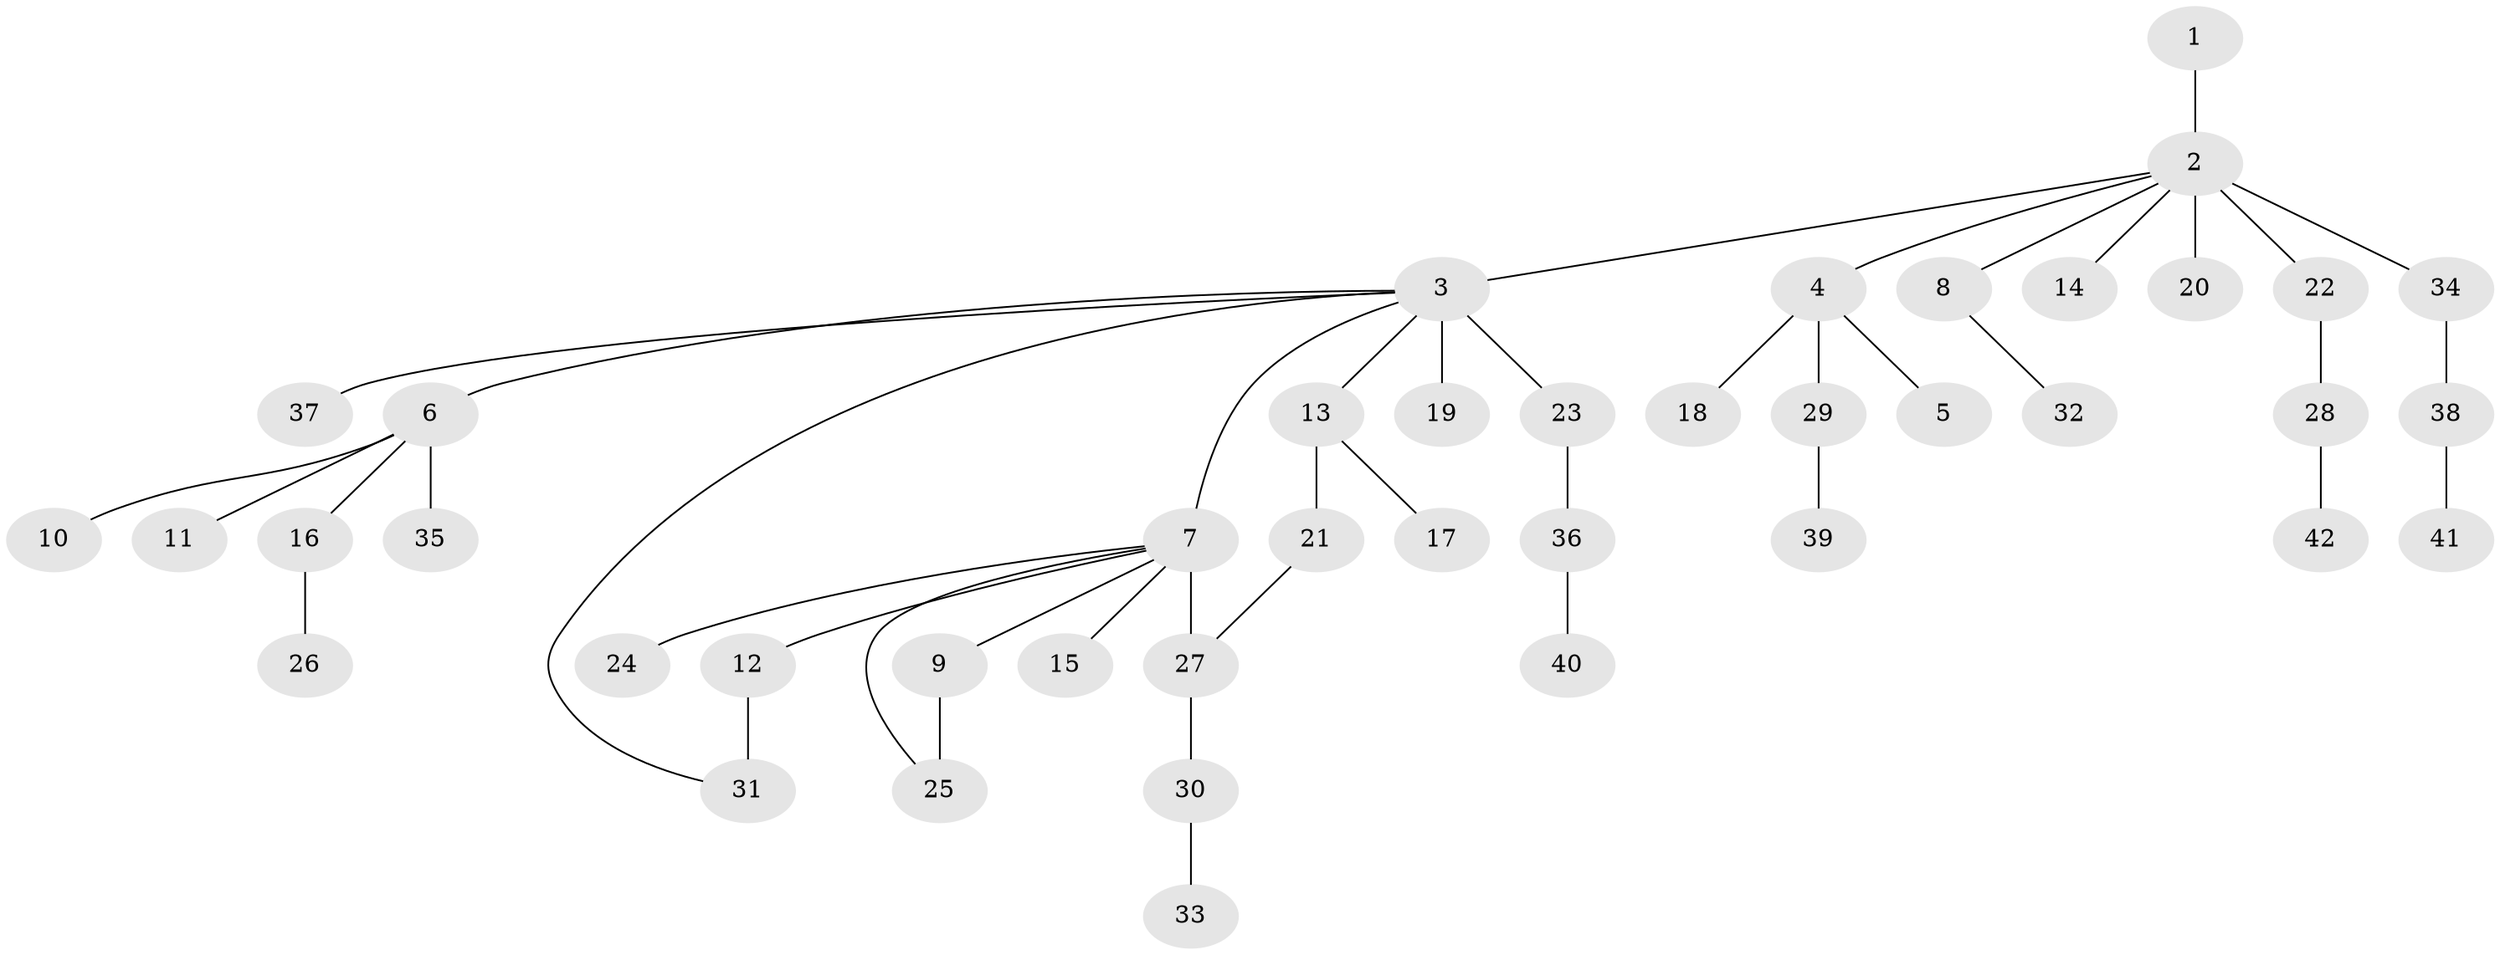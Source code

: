 // original degree distribution, {2: 0.17391304347826086, 17: 0.007246376811594203, 15: 0.007246376811594203, 6: 0.014492753623188406, 8: 0.007246376811594203, 19: 0.007246376811594203, 5: 0.021739130434782608, 7: 0.007246376811594203, 3: 0.06521739130434782, 9: 0.007246376811594203, 4: 0.021739130434782608, 1: 0.6594202898550725}
// Generated by graph-tools (version 1.1) at 2025/50/03/04/25 22:50:20]
// undirected, 42 vertices, 44 edges
graph export_dot {
  node [color=gray90,style=filled];
  1;
  2;
  3;
  4;
  5;
  6;
  7;
  8;
  9;
  10;
  11;
  12;
  13;
  14;
  15;
  16;
  17;
  18;
  19;
  20;
  21;
  22;
  23;
  24;
  25;
  26;
  27;
  28;
  29;
  30;
  31;
  32;
  33;
  34;
  35;
  36;
  37;
  38;
  39;
  40;
  41;
  42;
  1 -- 2 [weight=1.0];
  2 -- 3 [weight=1.0];
  2 -- 4 [weight=1.0];
  2 -- 8 [weight=1.0];
  2 -- 14 [weight=1.0];
  2 -- 20 [weight=8.0];
  2 -- 22 [weight=1.0];
  2 -- 34 [weight=1.0];
  3 -- 6 [weight=1.0];
  3 -- 7 [weight=1.0];
  3 -- 13 [weight=1.0];
  3 -- 19 [weight=6.0];
  3 -- 23 [weight=1.0];
  3 -- 31 [weight=1.0];
  3 -- 37 [weight=1.0];
  4 -- 5 [weight=1.0];
  4 -- 18 [weight=1.0];
  4 -- 29 [weight=1.0];
  6 -- 10 [weight=1.0];
  6 -- 11 [weight=1.0];
  6 -- 16 [weight=1.0];
  6 -- 35 [weight=3.0];
  7 -- 9 [weight=1.0];
  7 -- 12 [weight=1.0];
  7 -- 15 [weight=1.0];
  7 -- 24 [weight=1.0];
  7 -- 25 [weight=1.0];
  7 -- 27 [weight=11.0];
  8 -- 32 [weight=1.0];
  9 -- 25 [weight=4.0];
  12 -- 31 [weight=2.0];
  13 -- 17 [weight=1.0];
  13 -- 21 [weight=6.0];
  16 -- 26 [weight=1.0];
  21 -- 27 [weight=1.0];
  22 -- 28 [weight=3.0];
  23 -- 36 [weight=1.0];
  27 -- 30 [weight=1.0];
  28 -- 42 [weight=1.0];
  29 -- 39 [weight=4.0];
  30 -- 33 [weight=3.0];
  34 -- 38 [weight=1.0];
  36 -- 40 [weight=1.0];
  38 -- 41 [weight=1.0];
}
